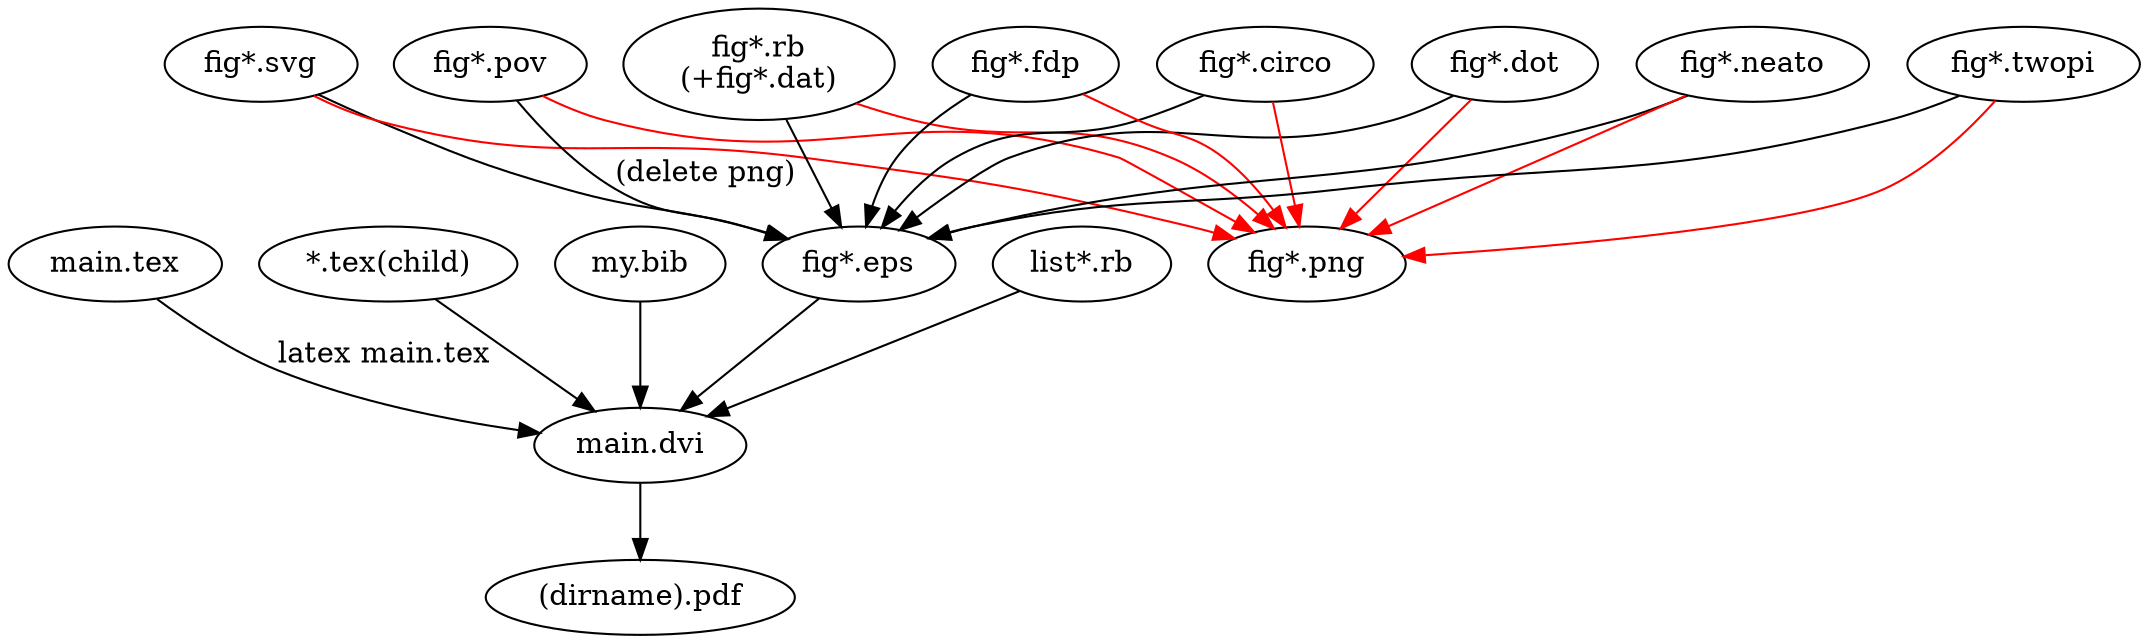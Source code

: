 digraph sample {
  //graph [bgcolor = "#99FFCC"];
  "main.tex" -> "main.dvi"[label = "latex main.tex"];
  "*.tex(child)" -> "main.dvi";
  "my.bib" -> "main.dvi";
  "main.dvi" -> "(dirname).pdf";
  "fig*.eps" -> "main.dvi";
  //"fig*.eps" -> "fig*.png";
  "list*.rb" -> "main.dvi";

  //"dot" -> eps[label = "dot\ncirco\nfdp\nneato\ntwopi"];
  //"dot\ncirco\nfdp\nneato\ntwopi" -> eps;
  "fig*.svg"   -> "fig*.eps";
  "fig*.pov"   -> "fig*.eps"[label = "(delete png)"];
  "fig*.rb\n(+fig*.dat)"    -> "fig*.eps";
  "fig*.dot"   -> "fig*.eps";
  "fig*.circo" -> "fig*.eps";
  "fig*.fdp"   -> "fig*.eps";
  "fig*.neato" -> "fig*.eps";
  "fig*.twopi" -> "fig*.eps";

  "fig*.svg"   -> "fig*.png"[color = red];
  "fig*.pov"   -> "fig*.png"[color = red];
  "fig*.rb\n(+fig*.dat)"    -> "fig*.png"[color = red];
  "fig*.dot"   -> "fig*.png"[color = red];
  "fig*.circo" -> "fig*.png"[color = red];
  "fig*.fdp"   -> "fig*.png"[color = red];
  "fig*.neato" -> "fig*.png"[color = red];
  "fig*.twopi" -> "fig*.png"[color = red];
}
